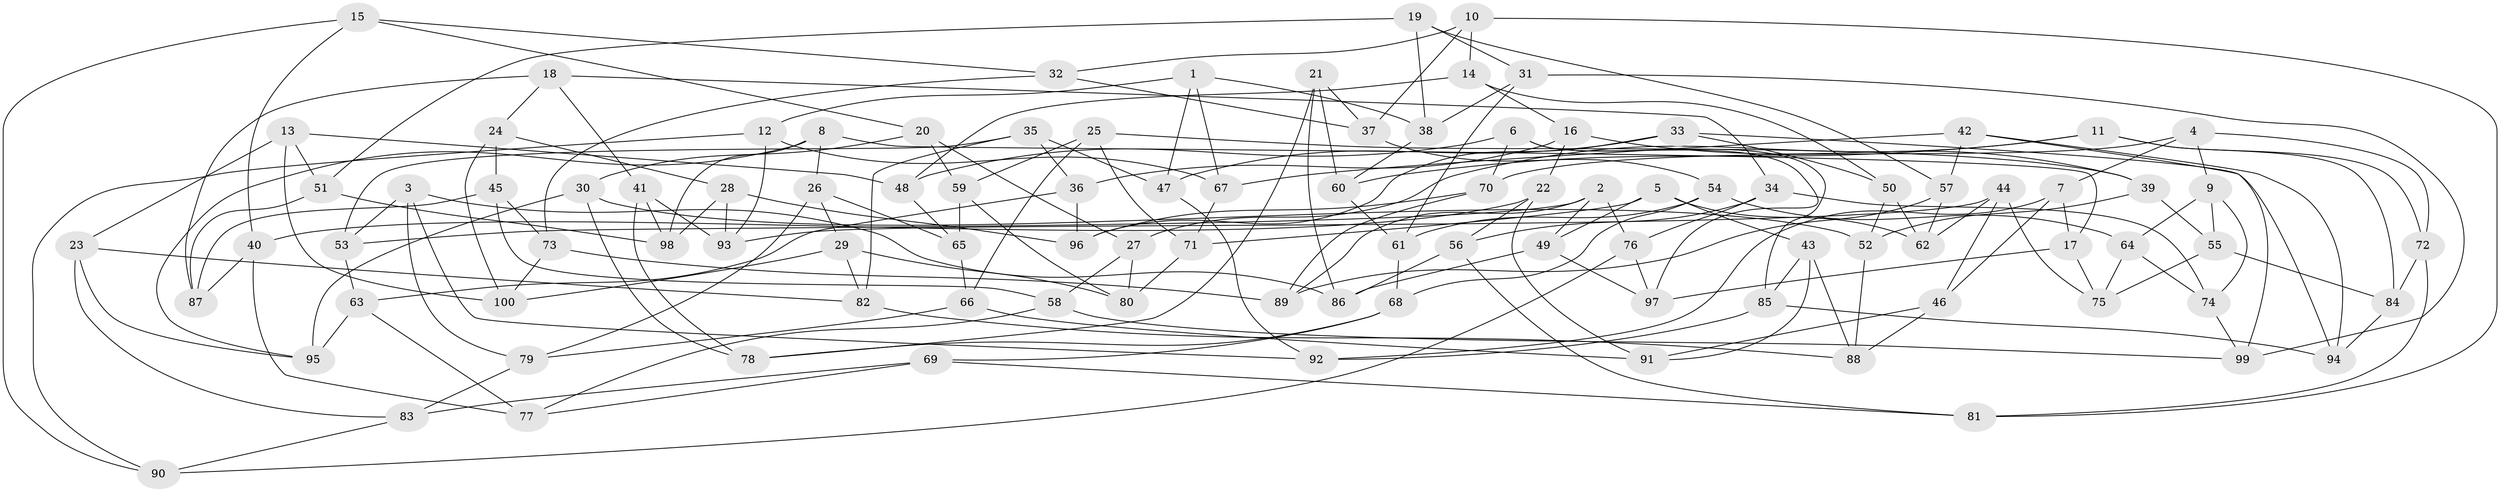 // coarse degree distribution, {5: 0.1864406779661017, 6: 0.4915254237288136, 3: 0.01694915254237288, 4: 0.3050847457627119}
// Generated by graph-tools (version 1.1) at 2025/52/02/27/25 19:52:32]
// undirected, 100 vertices, 200 edges
graph export_dot {
graph [start="1"]
  node [color=gray90,style=filled];
  1;
  2;
  3;
  4;
  5;
  6;
  7;
  8;
  9;
  10;
  11;
  12;
  13;
  14;
  15;
  16;
  17;
  18;
  19;
  20;
  21;
  22;
  23;
  24;
  25;
  26;
  27;
  28;
  29;
  30;
  31;
  32;
  33;
  34;
  35;
  36;
  37;
  38;
  39;
  40;
  41;
  42;
  43;
  44;
  45;
  46;
  47;
  48;
  49;
  50;
  51;
  52;
  53;
  54;
  55;
  56;
  57;
  58;
  59;
  60;
  61;
  62;
  63;
  64;
  65;
  66;
  67;
  68;
  69;
  70;
  71;
  72;
  73;
  74;
  75;
  76;
  77;
  78;
  79;
  80;
  81;
  82;
  83;
  84;
  85;
  86;
  87;
  88;
  89;
  90;
  91;
  92;
  93;
  94;
  95;
  96;
  97;
  98;
  99;
  100;
  1 -- 12;
  1 -- 38;
  1 -- 47;
  1 -- 67;
  2 -- 49;
  2 -- 76;
  2 -- 89;
  2 -- 53;
  3 -- 79;
  3 -- 92;
  3 -- 53;
  3 -- 86;
  4 -- 72;
  4 -- 7;
  4 -- 70;
  4 -- 9;
  5 -- 43;
  5 -- 49;
  5 -- 62;
  5 -- 71;
  6 -- 85;
  6 -- 48;
  6 -- 97;
  6 -- 70;
  7 -- 46;
  7 -- 17;
  7 -- 92;
  8 -- 98;
  8 -- 26;
  8 -- 95;
  8 -- 17;
  9 -- 74;
  9 -- 64;
  9 -- 55;
  10 -- 14;
  10 -- 32;
  10 -- 37;
  10 -- 81;
  11 -- 84;
  11 -- 27;
  11 -- 60;
  11 -- 72;
  12 -- 90;
  12 -- 67;
  12 -- 93;
  13 -- 51;
  13 -- 100;
  13 -- 23;
  13 -- 48;
  14 -- 50;
  14 -- 16;
  14 -- 48;
  15 -- 20;
  15 -- 40;
  15 -- 90;
  15 -- 32;
  16 -- 22;
  16 -- 36;
  16 -- 39;
  17 -- 75;
  17 -- 97;
  18 -- 34;
  18 -- 41;
  18 -- 87;
  18 -- 24;
  19 -- 51;
  19 -- 38;
  19 -- 31;
  19 -- 57;
  20 -- 30;
  20 -- 27;
  20 -- 59;
  21 -- 37;
  21 -- 78;
  21 -- 86;
  21 -- 60;
  22 -- 56;
  22 -- 91;
  22 -- 40;
  23 -- 82;
  23 -- 83;
  23 -- 95;
  24 -- 45;
  24 -- 28;
  24 -- 100;
  25 -- 39;
  25 -- 59;
  25 -- 66;
  25 -- 71;
  26 -- 65;
  26 -- 79;
  26 -- 29;
  27 -- 80;
  27 -- 58;
  28 -- 93;
  28 -- 98;
  28 -- 96;
  29 -- 80;
  29 -- 82;
  29 -- 100;
  30 -- 52;
  30 -- 95;
  30 -- 78;
  31 -- 61;
  31 -- 38;
  31 -- 99;
  32 -- 37;
  32 -- 73;
  33 -- 96;
  33 -- 50;
  33 -- 94;
  33 -- 47;
  34 -- 56;
  34 -- 76;
  34 -- 74;
  35 -- 47;
  35 -- 53;
  35 -- 36;
  35 -- 82;
  36 -- 63;
  36 -- 96;
  37 -- 54;
  38 -- 60;
  39 -- 52;
  39 -- 55;
  40 -- 77;
  40 -- 87;
  41 -- 93;
  41 -- 78;
  41 -- 98;
  42 -- 67;
  42 -- 57;
  42 -- 94;
  42 -- 99;
  43 -- 91;
  43 -- 85;
  43 -- 88;
  44 -- 46;
  44 -- 75;
  44 -- 93;
  44 -- 62;
  45 -- 87;
  45 -- 73;
  45 -- 58;
  46 -- 88;
  46 -- 91;
  47 -- 92;
  48 -- 65;
  49 -- 97;
  49 -- 86;
  50 -- 52;
  50 -- 62;
  51 -- 87;
  51 -- 98;
  52 -- 88;
  53 -- 63;
  54 -- 64;
  54 -- 68;
  54 -- 61;
  55 -- 75;
  55 -- 84;
  56 -- 86;
  56 -- 81;
  57 -- 62;
  57 -- 89;
  58 -- 99;
  58 -- 77;
  59 -- 80;
  59 -- 65;
  60 -- 61;
  61 -- 68;
  63 -- 77;
  63 -- 95;
  64 -- 75;
  64 -- 74;
  65 -- 66;
  66 -- 79;
  66 -- 91;
  67 -- 71;
  68 -- 78;
  68 -- 69;
  69 -- 81;
  69 -- 77;
  69 -- 83;
  70 -- 96;
  70 -- 89;
  71 -- 80;
  72 -- 84;
  72 -- 81;
  73 -- 100;
  73 -- 89;
  74 -- 99;
  76 -- 90;
  76 -- 97;
  79 -- 83;
  82 -- 88;
  83 -- 90;
  84 -- 94;
  85 -- 94;
  85 -- 92;
}
